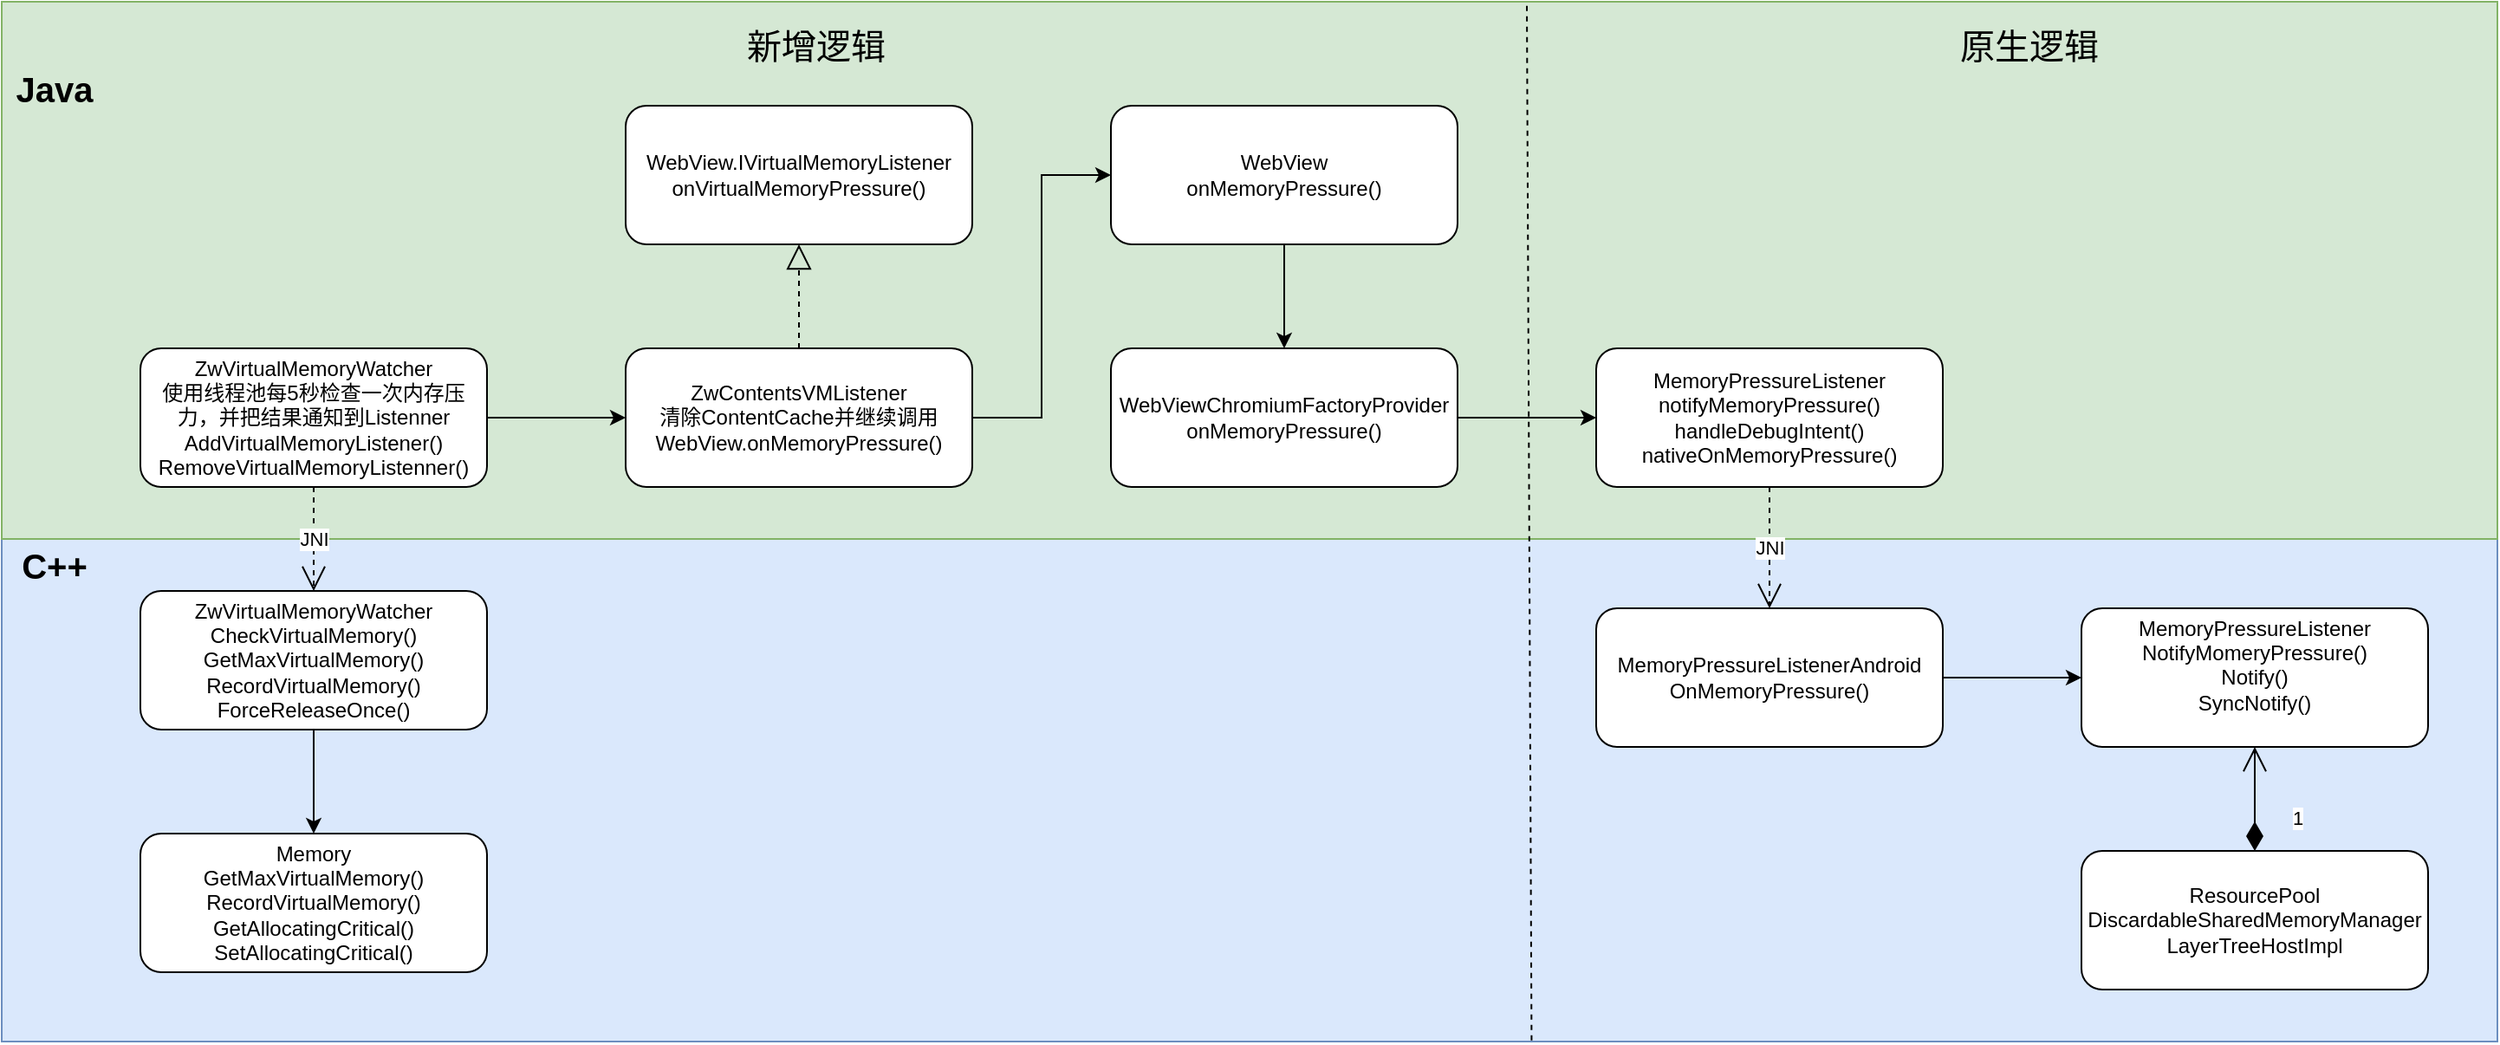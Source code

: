 <mxfile version="13.9.9" type="device"><diagram id="hvpZ3JkNDI7BMNOTL04h" name="第 1 页"><mxGraphModel dx="946" dy="1805" grid="1" gridSize="10" guides="1" tooltips="1" connect="1" arrows="1" fold="1" page="1" pageScale="1" pageWidth="827" pageHeight="1169" math="0" shadow="0"><root><mxCell id="0"/><mxCell id="1" parent="0"/><mxCell id="sROzAUK34rFZD6vXj8X6-33" value="" style="html=1;fillColor=#dae8fc;strokeColor=#6c8ebf;" parent="1" vertex="1"><mxGeometry x="200" y="190" width="1440" height="290" as="geometry"/></mxCell><mxCell id="sROzAUK34rFZD6vXj8X6-32" value="" style="html=1;fillColor=#d5e8d4;strokeColor=#82b366;" parent="1" vertex="1"><mxGeometry x="200" y="-120" width="1440" height="310" as="geometry"/></mxCell><mxCell id="sROzAUK34rFZD6vXj8X6-22" style="edgeStyle=orthogonalEdgeStyle;rounded=0;orthogonalLoop=1;jettySize=auto;html=1;exitX=1;exitY=0.5;exitDx=0;exitDy=0;entryX=0;entryY=0.5;entryDx=0;entryDy=0;" parent="1" source="sROzAUK34rFZD6vXj8X6-1" target="sROzAUK34rFZD6vXj8X6-5" edge="1"><mxGeometry relative="1" as="geometry"/></mxCell><mxCell id="sROzAUK34rFZD6vXj8X6-1" value="ZwVirtualMemoryWatcher&lt;br&gt;使用线程池每5秒检查一次内存压力，并把结果通知到Listenner&lt;br&gt;AddVirtualMemoryListener()&lt;br&gt;RemoveVirtualMemoryListenner()" style="rounded=1;whiteSpace=wrap;html=1;" parent="1" vertex="1"><mxGeometry x="280" y="80" width="200" height="80" as="geometry"/></mxCell><mxCell id="sROzAUK34rFZD6vXj8X6-2" value="WebView.IVirtualMemoryListener&lt;br&gt;onVirtualMemoryPressure()" style="rounded=1;whiteSpace=wrap;html=1;" parent="1" vertex="1"><mxGeometry x="560" y="-60" width="200" height="80" as="geometry"/></mxCell><mxCell id="sROzAUK34rFZD6vXj8X6-24" style="edgeStyle=orthogonalEdgeStyle;rounded=0;orthogonalLoop=1;jettySize=auto;html=1;exitX=0.5;exitY=1;exitDx=0;exitDy=0;" parent="1" source="sROzAUK34rFZD6vXj8X6-3" target="sROzAUK34rFZD6vXj8X6-4" edge="1"><mxGeometry relative="1" as="geometry"/></mxCell><mxCell id="sROzAUK34rFZD6vXj8X6-3" value="WebView&lt;br&gt;onMemoryPressure()" style="rounded=1;whiteSpace=wrap;html=1;" parent="1" vertex="1"><mxGeometry x="840" y="-60" width="200" height="80" as="geometry"/></mxCell><mxCell id="sROzAUK34rFZD6vXj8X6-25" style="edgeStyle=orthogonalEdgeStyle;rounded=0;orthogonalLoop=1;jettySize=auto;html=1;exitX=1;exitY=0.5;exitDx=0;exitDy=0;entryX=0;entryY=0.5;entryDx=0;entryDy=0;" parent="1" source="sROzAUK34rFZD6vXj8X6-4" target="sROzAUK34rFZD6vXj8X6-12" edge="1"><mxGeometry relative="1" as="geometry"/></mxCell><mxCell id="sROzAUK34rFZD6vXj8X6-4" value="WebViewChromiumFactoryProvider&lt;br&gt;onMemoryPressure()" style="rounded=1;whiteSpace=wrap;html=1;" parent="1" vertex="1"><mxGeometry x="840" y="80" width="200" height="80" as="geometry"/></mxCell><mxCell id="sROzAUK34rFZD6vXj8X6-23" style="edgeStyle=orthogonalEdgeStyle;rounded=0;orthogonalLoop=1;jettySize=auto;html=1;exitX=1;exitY=0.5;exitDx=0;exitDy=0;entryX=0;entryY=0.5;entryDx=0;entryDy=0;" parent="1" source="sROzAUK34rFZD6vXj8X6-5" target="sROzAUK34rFZD6vXj8X6-3" edge="1"><mxGeometry relative="1" as="geometry"/></mxCell><mxCell id="sROzAUK34rFZD6vXj8X6-5" value="ZwContentsVMListener&lt;br&gt;清除ContentCache并继续调用WebView.onMemoryPressure()" style="rounded=1;whiteSpace=wrap;html=1;" parent="1" vertex="1"><mxGeometry x="560" y="80" width="200" height="80" as="geometry"/></mxCell><mxCell id="sROzAUK34rFZD6vXj8X6-6" value="" style="endArrow=block;dashed=1;endFill=0;endSize=12;html=1;entryX=0.5;entryY=1;entryDx=0;entryDy=0;exitX=0.5;exitY=0;exitDx=0;exitDy=0;" parent="1" source="sROzAUK34rFZD6vXj8X6-5" target="sROzAUK34rFZD6vXj8X6-2" edge="1"><mxGeometry width="160" relative="1" as="geometry"><mxPoint x="550" y="120" as="sourcePoint"/><mxPoint x="710" y="120" as="targetPoint"/></mxGeometry></mxCell><mxCell id="sROzAUK34rFZD6vXj8X6-12" value="MemoryPressureListener&lt;br&gt;notifyMemoryPressure()&lt;br&gt;handleDebugIntent()&lt;br&gt;nativeOnMemoryPressure()" style="rounded=1;whiteSpace=wrap;html=1;" parent="1" vertex="1"><mxGeometry x="1120" y="80" width="200" height="80" as="geometry"/></mxCell><mxCell id="sROzAUK34rFZD6vXj8X6-40" style="edgeStyle=orthogonalEdgeStyle;rounded=0;orthogonalLoop=1;jettySize=auto;html=1;exitX=1;exitY=0.5;exitDx=0;exitDy=0;entryX=0;entryY=0.5;entryDx=0;entryDy=0;fontSize=20;" parent="1" source="sROzAUK34rFZD6vXj8X6-13" target="sROzAUK34rFZD6vXj8X6-15" edge="1"><mxGeometry relative="1" as="geometry"/></mxCell><mxCell id="sROzAUK34rFZD6vXj8X6-13" value="MemoryPressureListenerAndroid&lt;br&gt;OnMemoryPressure()" style="rounded=1;whiteSpace=wrap;html=1;" parent="1" vertex="1"><mxGeometry x="1120" y="230" width="200" height="80" as="geometry"/></mxCell><mxCell id="sROzAUK34rFZD6vXj8X6-15" value="MemoryPressureListener&lt;br&gt;NotifyMomeryPressure()&lt;br&gt;Notify()&lt;br&gt;SyncNotify()&lt;br&gt;&lt;span style=&quot;color: rgba(0 , 0 , 0 , 0) ; font-family: monospace ; font-size: 0px&quot;&gt;%3CmxGraphModel%3E%3Croot%3E%3CmxCell%20id%3D%220%22%2F%3E%3CmxCell%20id%3D%221%22%20parent%3D%220%22%2F%3E%3CmxCell%20id%3D%222%22%20value%3D%22MemoryPressureMonitorAndroid%26lt%3Bbr%26gt%3BOnMemoryPressure()%22%20style%3D%22rounded%3D1%3BwhiteSpace%3Dwrap%3Bhtml%3D1%3B%22%20vertex%3D%221%22%20parent%3D%221%22%3E%3CmxGeometry%20x%3D%221120%22%20y%3D%22220%22%20width%3D%22200%22%20height%3D%2280%22%20as%3D%22geometry%22%2F%3E%3C%2FmxCell%3E%3C%2Froot%3E%3C%2FmxGraphModel%3E&lt;/span&gt;" style="rounded=1;whiteSpace=wrap;html=1;" parent="1" vertex="1"><mxGeometry x="1400" y="230" width="200" height="80" as="geometry"/></mxCell><mxCell id="sROzAUK34rFZD6vXj8X6-31" style="edgeStyle=orthogonalEdgeStyle;rounded=0;orthogonalLoop=1;jettySize=auto;html=1;exitX=0.5;exitY=1;exitDx=0;exitDy=0;entryX=0.5;entryY=0;entryDx=0;entryDy=0;" parent="1" source="sROzAUK34rFZD6vXj8X6-19" target="sROzAUK34rFZD6vXj8X6-29" edge="1"><mxGeometry relative="1" as="geometry"/></mxCell><mxCell id="sROzAUK34rFZD6vXj8X6-19" value="ZwVirtualMemoryWatcher&lt;br&gt;CheckVirtualMemory()&lt;br&gt;GetMaxVirtualMemory()&lt;br&gt;RecordVirtualMemory()&lt;br&gt;ForceReleaseOnce()" style="rounded=1;whiteSpace=wrap;html=1;" parent="1" vertex="1"><mxGeometry x="280" y="220" width="200" height="80" as="geometry"/></mxCell><mxCell id="sROzAUK34rFZD6vXj8X6-20" value="JNI" style="endArrow=open;endSize=12;dashed=1;html=1;entryX=0.5;entryY=0;entryDx=0;entryDy=0;exitX=0.5;exitY=1;exitDx=0;exitDy=0;" parent="1" source="sROzAUK34rFZD6vXj8X6-12" target="sROzAUK34rFZD6vXj8X6-13" edge="1"><mxGeometry width="160" relative="1" as="geometry"><mxPoint x="1410" y="100" as="sourcePoint"/><mxPoint x="1570" y="100" as="targetPoint"/></mxGeometry></mxCell><mxCell id="sROzAUK34rFZD6vXj8X6-27" value="ResourcePool&lt;br&gt;DiscardableSharedMemoryManager&lt;br&gt;LayerTreeHostImpl" style="rounded=1;whiteSpace=wrap;html=1;" parent="1" vertex="1"><mxGeometry x="1400" y="370" width="200" height="80" as="geometry"/></mxCell><mxCell id="sROzAUK34rFZD6vXj8X6-28" value="1" style="endArrow=open;html=1;endSize=12;startArrow=diamondThin;startSize=14;startFill=1;edgeStyle=orthogonalEdgeStyle;align=left;verticalAlign=bottom;exitX=0.5;exitY=0;exitDx=0;exitDy=0;entryX=0.5;entryY=1;entryDx=0;entryDy=0;" parent="1" source="sROzAUK34rFZD6vXj8X6-27" target="sROzAUK34rFZD6vXj8X6-15" edge="1"><mxGeometry x="-0.667" y="-20" relative="1" as="geometry"><mxPoint x="1010" y="170" as="sourcePoint"/><mxPoint x="1220" y="300" as="targetPoint"/><mxPoint as="offset"/></mxGeometry></mxCell><mxCell id="sROzAUK34rFZD6vXj8X6-29" value="Memory&lt;br&gt;GetMaxVirtualMemory()&lt;br&gt;RecordVirtualMemory()&lt;br&gt;GetAllocatingCritical()&lt;br&gt;SetAllocatingCritical()" style="rounded=1;whiteSpace=wrap;html=1;" parent="1" vertex="1"><mxGeometry x="280" y="360" width="200" height="80" as="geometry"/></mxCell><mxCell id="sROzAUK34rFZD6vXj8X6-30" value="JNI" style="endArrow=open;endSize=12;dashed=1;html=1;exitX=0.5;exitY=1;exitDx=0;exitDy=0;" parent="1" source="sROzAUK34rFZD6vXj8X6-1" target="sROzAUK34rFZD6vXj8X6-19" edge="1"><mxGeometry width="160" relative="1" as="geometry"><mxPoint x="420" y="230" as="sourcePoint"/><mxPoint x="580" y="230" as="targetPoint"/></mxGeometry></mxCell><mxCell id="sROzAUK34rFZD6vXj8X6-34" value="Java" style="text;html=1;resizable=0;autosize=1;align=center;verticalAlign=middle;points=[];fillColor=none;strokeColor=none;rounded=0;fontStyle=1;fontSize=20;" parent="1" vertex="1"><mxGeometry x="200" y="-85" width="60" height="30" as="geometry"/></mxCell><mxCell id="sROzAUK34rFZD6vXj8X6-35" value="C++" style="text;html=1;resizable=0;autosize=1;align=center;verticalAlign=middle;points=[];fillColor=none;strokeColor=none;rounded=0;fontStyle=1;fontSize=20;" parent="1" vertex="1"><mxGeometry x="205" y="190" width="50" height="30" as="geometry"/></mxCell><mxCell id="sROzAUK34rFZD6vXj8X6-37" value="" style="endArrow=none;html=1;fontSize=20;exitX=0.613;exitY=0.998;exitDx=0;exitDy=0;exitPerimeter=0;dashed=1;" parent="1" source="sROzAUK34rFZD6vXj8X6-33" edge="1"><mxGeometry width="50" height="50" relative="1" as="geometry"><mxPoint x="990" y="200" as="sourcePoint"/><mxPoint x="1080" y="-120" as="targetPoint"/></mxGeometry></mxCell><mxCell id="sROzAUK34rFZD6vXj8X6-38" value="新增逻辑" style="text;html=1;strokeColor=none;fillColor=none;align=center;verticalAlign=middle;whiteSpace=wrap;rounded=0;fontSize=20;" parent="1" vertex="1"><mxGeometry x="620" y="-105" width="100" height="20" as="geometry"/></mxCell><mxCell id="sROzAUK34rFZD6vXj8X6-39" value="原生逻辑" style="text;html=1;strokeColor=none;fillColor=none;align=center;verticalAlign=middle;whiteSpace=wrap;rounded=0;fontSize=20;" parent="1" vertex="1"><mxGeometry x="1320" y="-105" width="100" height="20" as="geometry"/></mxCell></root></mxGraphModel></diagram></mxfile>